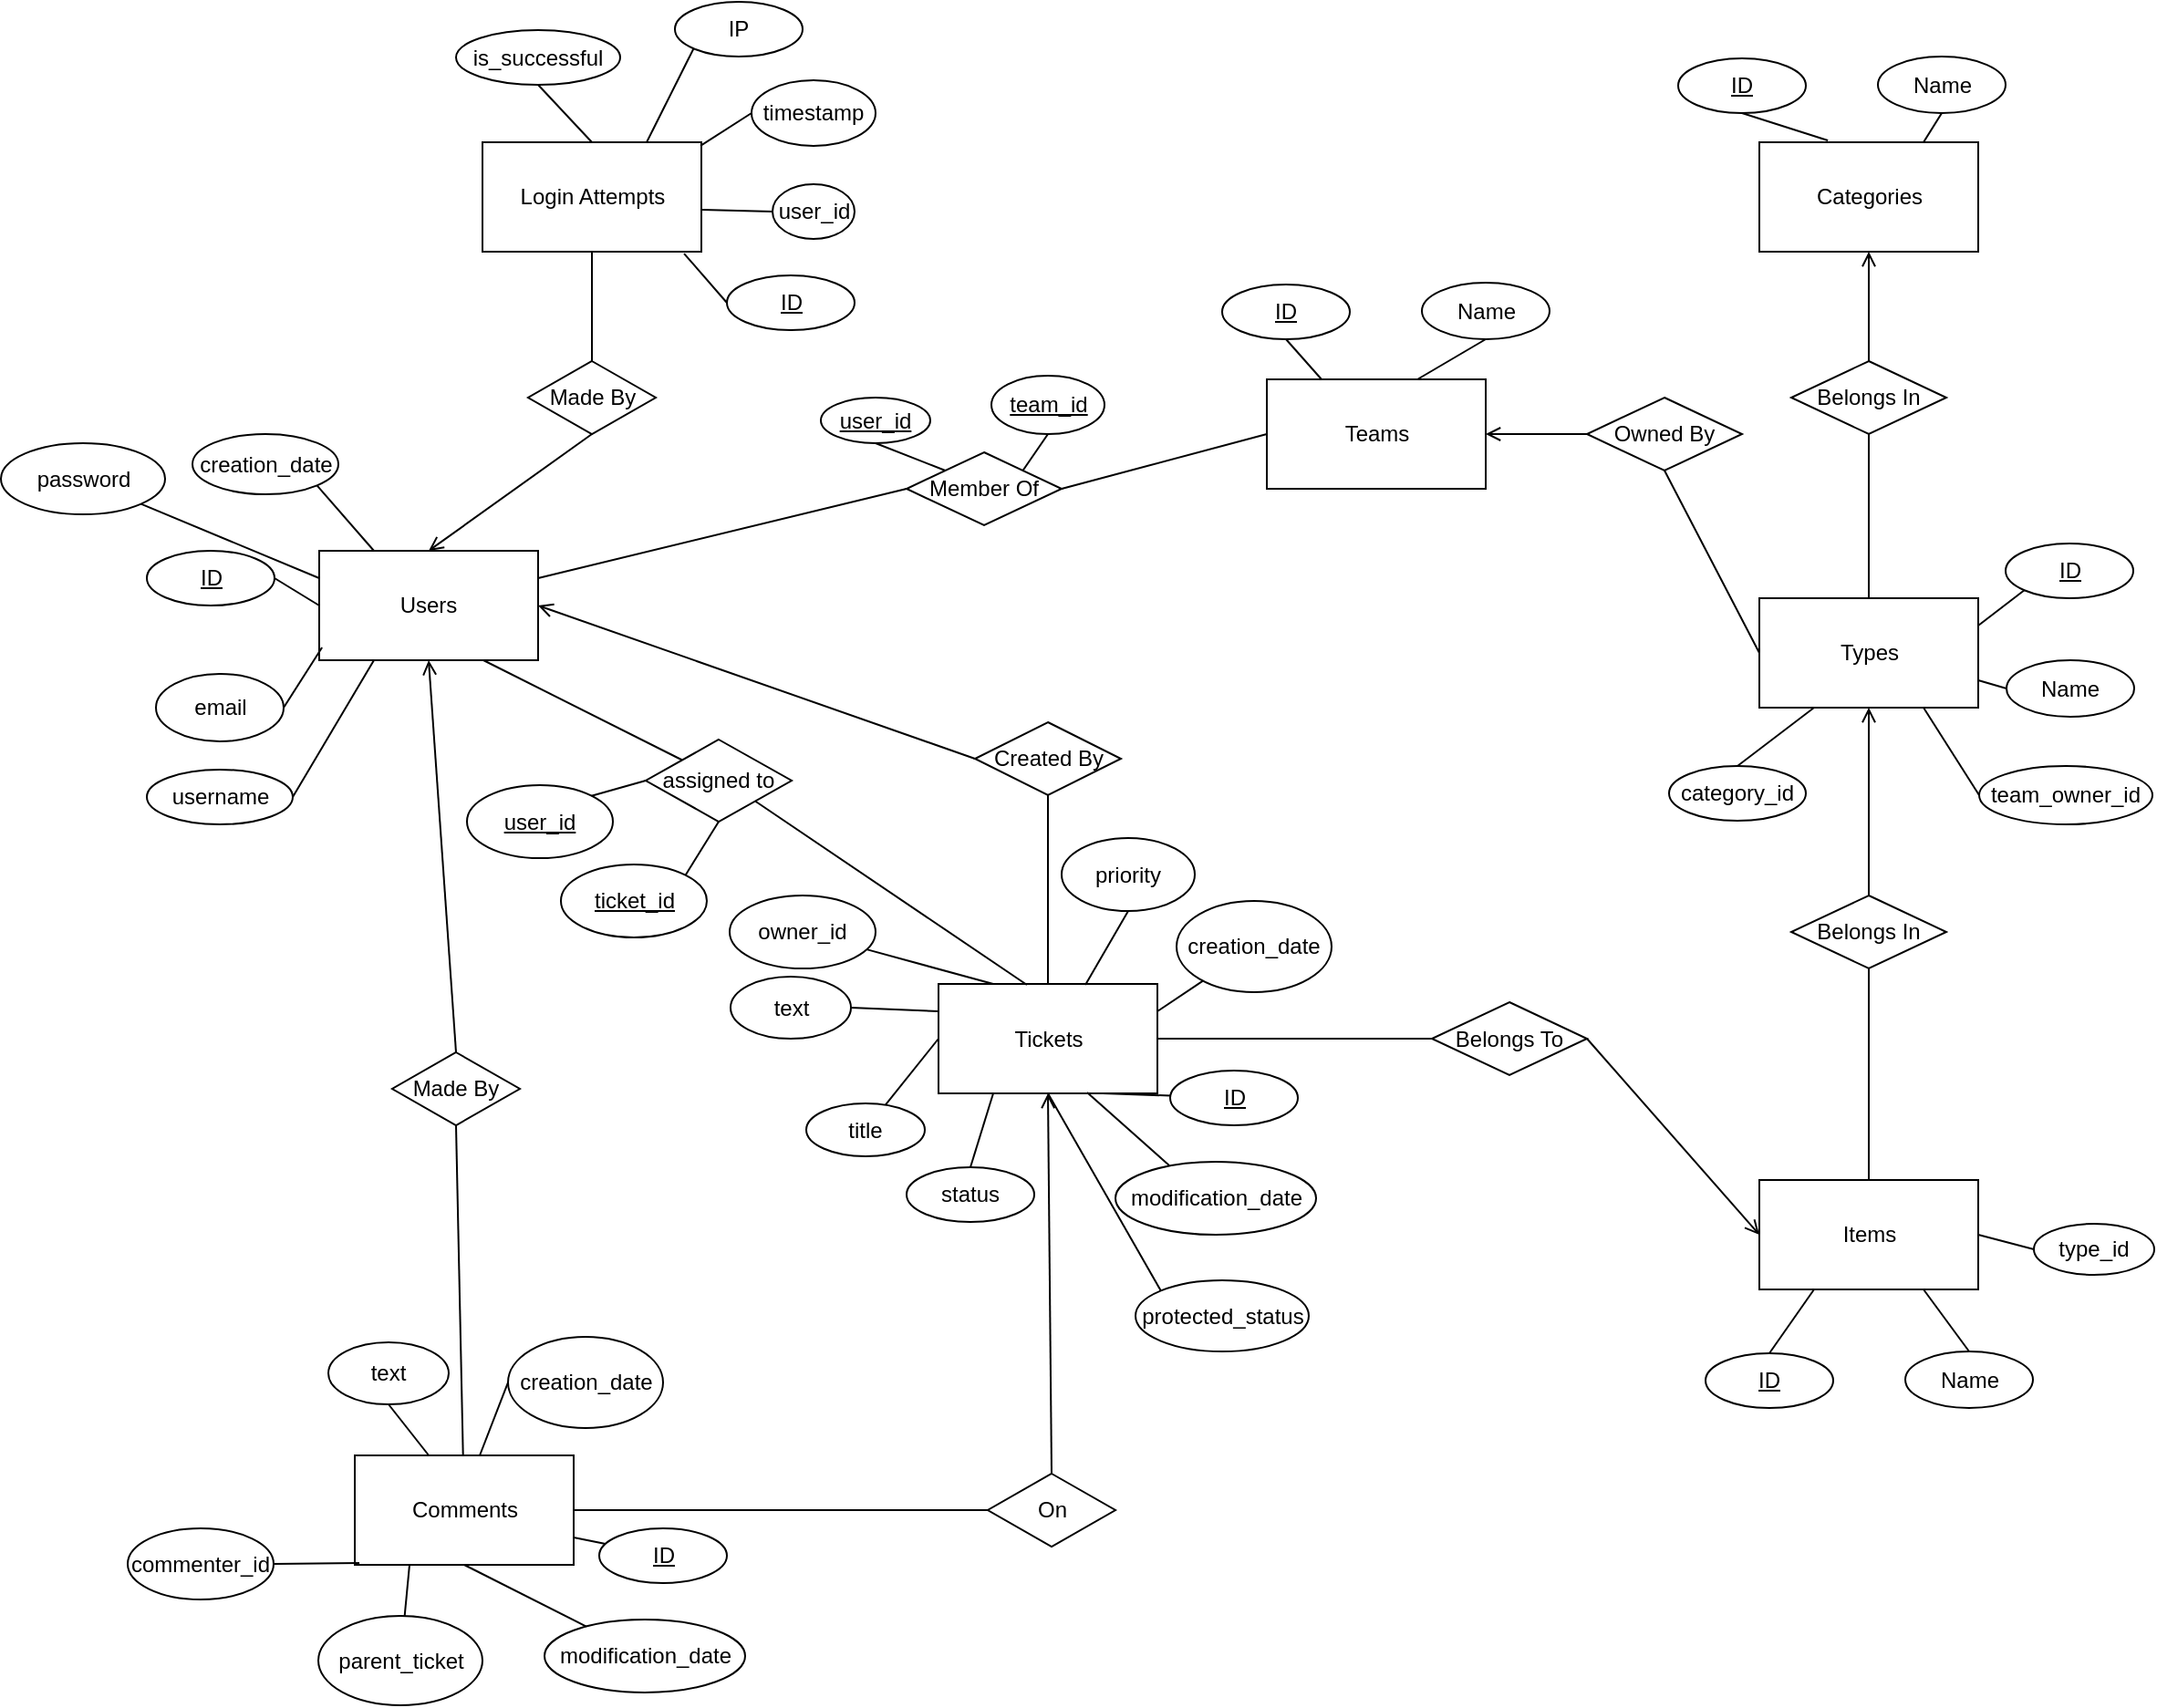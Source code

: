 <mxfile version="12.0.2" type="device" pages="1"><diagram id="tectN9x80hc5ia0FUNLr" name="Page-1"><mxGraphModel dx="2258" dy="699" grid="1" gridSize="10" guides="1" tooltips="1" connect="1" arrows="1" fold="1" page="1" pageScale="1" pageWidth="850" pageHeight="1100" math="0" shadow="0"><root><mxCell id="0"/><mxCell id="1" parent="0"/><mxCell id="ugrWVeRuI8ewHTDC6Z2f-1" value="On" style="rhombus;whiteSpace=wrap;html=1;" parent="1" vertex="1"><mxGeometry x="291.5" y="907" width="70" height="40" as="geometry"/></mxCell><mxCell id="ugrWVeRuI8ewHTDC6Z2f-3" value="Users" style="rounded=0;whiteSpace=wrap;html=1;" parent="1" vertex="1"><mxGeometry x="-75" y="401" width="120" height="60" as="geometry"/></mxCell><mxCell id="ugrWVeRuI8ewHTDC6Z2f-4" value="Teams" style="rounded=0;whiteSpace=wrap;html=1;" parent="1" vertex="1"><mxGeometry x="444.5" y="307" width="120" height="60" as="geometry"/></mxCell><mxCell id="ugrWVeRuI8ewHTDC6Z2f-5" value="Categories" style="rounded=0;whiteSpace=wrap;html=1;" parent="1" vertex="1"><mxGeometry x="714.5" y="177" width="120" height="60" as="geometry"/></mxCell><mxCell id="ugrWVeRuI8ewHTDC6Z2f-6" value="Tickets" style="rounded=0;whiteSpace=wrap;html=1;" parent="1" vertex="1"><mxGeometry x="264.5" y="638.5" width="120" height="60" as="geometry"/></mxCell><mxCell id="ugrWVeRuI8ewHTDC6Z2f-7" value="Types" style="rounded=0;whiteSpace=wrap;html=1;" parent="1" vertex="1"><mxGeometry x="714.5" y="427" width="120" height="60" as="geometry"/></mxCell><mxCell id="ugrWVeRuI8ewHTDC6Z2f-8" value="Items" style="rounded=0;whiteSpace=wrap;html=1;" parent="1" vertex="1"><mxGeometry x="714.5" y="746" width="120" height="60" as="geometry"/></mxCell><mxCell id="ugrWVeRuI8ewHTDC6Z2f-9" value="Comments" style="rounded=0;whiteSpace=wrap;html=1;" parent="1" vertex="1"><mxGeometry x="-55.5" y="897" width="120" height="60" as="geometry"/></mxCell><mxCell id="ugrWVeRuI8ewHTDC6Z2f-12" value="Made By" style="rhombus;whiteSpace=wrap;html=1;" parent="1" vertex="1"><mxGeometry x="-35" y="676" width="70" height="40" as="geometry"/></mxCell><mxCell id="ugrWVeRuI8ewHTDC6Z2f-13" value="Login Attempts" style="rounded=0;whiteSpace=wrap;html=1;" parent="1" vertex="1"><mxGeometry x="14.5" y="177" width="120" height="60" as="geometry"/></mxCell><mxCell id="ugrWVeRuI8ewHTDC6Z2f-14" value="Made By" style="rhombus;whiteSpace=wrap;html=1;" parent="1" vertex="1"><mxGeometry x="39.5" y="297" width="70" height="40" as="geometry"/></mxCell><mxCell id="ugrWVeRuI8ewHTDC6Z2f-26" value="" style="endArrow=open;html=1;entryX=0.5;entryY=1;entryDx=0;entryDy=0;exitX=0.5;exitY=0;exitDx=0;exitDy=0;endFill=0;" parent="1" source="ugrWVeRuI8ewHTDC6Z2f-12" target="ugrWVeRuI8ewHTDC6Z2f-3" edge="1"><mxGeometry width="50" height="50" relative="1" as="geometry"><mxPoint x="-165.5" y="901" as="sourcePoint"/><mxPoint x="-115.5" y="851" as="targetPoint"/></mxGeometry></mxCell><mxCell id="ugrWVeRuI8ewHTDC6Z2f-27" value="" style="endArrow=none;html=1;entryX=0.5;entryY=1;entryDx=0;entryDy=0;" parent="1" source="ugrWVeRuI8ewHTDC6Z2f-9" target="ugrWVeRuI8ewHTDC6Z2f-12" edge="1"><mxGeometry width="50" height="50" relative="1" as="geometry"><mxPoint x="-165.5" y="901" as="sourcePoint"/><mxPoint x="-115.5" y="851" as="targetPoint"/></mxGeometry></mxCell><mxCell id="ugrWVeRuI8ewHTDC6Z2f-28" value="" style="endArrow=none;html=1;entryX=1;entryY=0.5;entryDx=0;entryDy=0;exitX=0;exitY=0.5;exitDx=0;exitDy=0;" parent="1" source="ugrWVeRuI8ewHTDC6Z2f-1" target="ugrWVeRuI8ewHTDC6Z2f-9" edge="1"><mxGeometry width="50" height="50" relative="1" as="geometry"><mxPoint x="-165.5" y="901" as="sourcePoint"/><mxPoint x="-115.5" y="851" as="targetPoint"/></mxGeometry></mxCell><mxCell id="ugrWVeRuI8ewHTDC6Z2f-30" value="Created By" style="rhombus;whiteSpace=wrap;html=1;" parent="1" vertex="1"><mxGeometry x="284.5" y="495" width="80" height="40" as="geometry"/></mxCell><mxCell id="ugrWVeRuI8ewHTDC6Z2f-33" value="" style="endArrow=none;html=1;entryX=0.5;entryY=1;entryDx=0;entryDy=0;exitX=0.5;exitY=0;exitDx=0;exitDy=0;" parent="1" source="ugrWVeRuI8ewHTDC6Z2f-6" target="ugrWVeRuI8ewHTDC6Z2f-30" edge="1"><mxGeometry width="50" height="50" relative="1" as="geometry"><mxPoint x="-165.5" y="901" as="sourcePoint"/><mxPoint x="-115.5" y="851" as="targetPoint"/></mxGeometry></mxCell><mxCell id="ugrWVeRuI8ewHTDC6Z2f-34" value="" style="endArrow=open;html=1;entryX=1;entryY=0.5;entryDx=0;entryDy=0;exitX=0;exitY=0.5;exitDx=0;exitDy=0;endFill=0;" parent="1" source="ugrWVeRuI8ewHTDC6Z2f-30" target="ugrWVeRuI8ewHTDC6Z2f-3" edge="1"><mxGeometry width="50" height="50" relative="1" as="geometry"><mxPoint x="-165.5" y="901" as="sourcePoint"/><mxPoint x="-115.5" y="851" as="targetPoint"/></mxGeometry></mxCell><mxCell id="ugrWVeRuI8ewHTDC6Z2f-35" value="" style="endArrow=none;html=1;entryX=0.5;entryY=1;entryDx=0;entryDy=0;exitX=0.5;exitY=0;exitDx=0;exitDy=0;endFill=0;startArrow=open;startFill=0;" parent="1" source="ugrWVeRuI8ewHTDC6Z2f-3" target="ugrWVeRuI8ewHTDC6Z2f-14" edge="1"><mxGeometry width="50" height="50" relative="1" as="geometry"><mxPoint x="14.5" y="897" as="sourcePoint"/><mxPoint x="64.5" y="847" as="targetPoint"/></mxGeometry></mxCell><mxCell id="ugrWVeRuI8ewHTDC6Z2f-36" value="" style="endArrow=none;html=1;entryX=0.5;entryY=1;entryDx=0;entryDy=0;exitX=0.5;exitY=0;exitDx=0;exitDy=0;" parent="1" source="ugrWVeRuI8ewHTDC6Z2f-14" target="ugrWVeRuI8ewHTDC6Z2f-13" edge="1"><mxGeometry width="50" height="50" relative="1" as="geometry"><mxPoint x="14.5" y="897" as="sourcePoint"/><mxPoint x="64.5" y="847" as="targetPoint"/></mxGeometry></mxCell><mxCell id="ugrWVeRuI8ewHTDC6Z2f-37" value="Member Of" style="rhombus;whiteSpace=wrap;html=1;" parent="1" vertex="1"><mxGeometry x="247" y="347" width="85" height="40" as="geometry"/></mxCell><mxCell id="ugrWVeRuI8ewHTDC6Z2f-38" value="" style="endArrow=none;html=1;exitX=0;exitY=0.5;exitDx=0;exitDy=0;entryX=1;entryY=0.25;entryDx=0;entryDy=0;" parent="1" source="ugrWVeRuI8ewHTDC6Z2f-37" target="ugrWVeRuI8ewHTDC6Z2f-3" edge="1"><mxGeometry width="50" height="50" relative="1" as="geometry"><mxPoint x="14.5" y="897" as="sourcePoint"/><mxPoint x="174.5" y="417" as="targetPoint"/></mxGeometry></mxCell><mxCell id="ugrWVeRuI8ewHTDC6Z2f-39" value="" style="endArrow=none;html=1;entryX=0;entryY=0.5;entryDx=0;entryDy=0;exitX=1;exitY=0.5;exitDx=0;exitDy=0;" parent="1" source="ugrWVeRuI8ewHTDC6Z2f-37" target="ugrWVeRuI8ewHTDC6Z2f-4" edge="1"><mxGeometry width="50" height="50" relative="1" as="geometry"><mxPoint x="14.5" y="897" as="sourcePoint"/><mxPoint x="64.5" y="847" as="targetPoint"/></mxGeometry></mxCell><mxCell id="ugrWVeRuI8ewHTDC6Z2f-40" value="Owned By" style="rhombus;whiteSpace=wrap;html=1;" parent="1" vertex="1"><mxGeometry x="620" y="317" width="85" height="40" as="geometry"/></mxCell><mxCell id="ugrWVeRuI8ewHTDC6Z2f-41" value="" style="endArrow=none;html=1;entryX=0;entryY=0.5;entryDx=0;entryDy=0;exitX=1;exitY=0.5;exitDx=0;exitDy=0;endFill=0;startArrow=open;startFill=0;" parent="1" source="ugrWVeRuI8ewHTDC6Z2f-4" target="ugrWVeRuI8ewHTDC6Z2f-40" edge="1"><mxGeometry width="50" height="50" relative="1" as="geometry"><mxPoint x="14.5" y="897" as="sourcePoint"/><mxPoint x="64.5" y="847" as="targetPoint"/></mxGeometry></mxCell><mxCell id="ugrWVeRuI8ewHTDC6Z2f-42" value="" style="endArrow=none;html=1;entryX=0.5;entryY=1;entryDx=0;entryDy=0;exitX=0;exitY=0.5;exitDx=0;exitDy=0;" parent="1" source="ugrWVeRuI8ewHTDC6Z2f-7" target="ugrWVeRuI8ewHTDC6Z2f-40" edge="1"><mxGeometry width="50" height="50" relative="1" as="geometry"><mxPoint x="14.5" y="897" as="sourcePoint"/><mxPoint x="64.5" y="847" as="targetPoint"/></mxGeometry></mxCell><mxCell id="ugrWVeRuI8ewHTDC6Z2f-43" value="Belongs In" style="rhombus;whiteSpace=wrap;html=1;" parent="1" vertex="1"><mxGeometry x="732" y="297" width="85" height="40" as="geometry"/></mxCell><mxCell id="ugrWVeRuI8ewHTDC6Z2f-44" value="Belongs In" style="rhombus;whiteSpace=wrap;html=1;" parent="1" vertex="1"><mxGeometry x="732" y="590" width="85" height="40" as="geometry"/></mxCell><mxCell id="ugrWVeRuI8ewHTDC6Z2f-45" value="" style="endArrow=open;html=1;entryX=0.5;entryY=1;entryDx=0;entryDy=0;exitX=0.5;exitY=0;exitDx=0;exitDy=0;startArrow=none;startFill=0;endFill=0;" parent="1" source="ugrWVeRuI8ewHTDC6Z2f-44" target="ugrWVeRuI8ewHTDC6Z2f-7" edge="1"><mxGeometry width="50" height="50" relative="1" as="geometry"><mxPoint x="14.5" y="897" as="sourcePoint"/><mxPoint x="64.5" y="847" as="targetPoint"/></mxGeometry></mxCell><mxCell id="ugrWVeRuI8ewHTDC6Z2f-46" value="" style="endArrow=none;html=1;entryX=0.5;entryY=1;entryDx=0;entryDy=0;exitX=0.5;exitY=0;exitDx=0;exitDy=0;" parent="1" source="ugrWVeRuI8ewHTDC6Z2f-8" target="ugrWVeRuI8ewHTDC6Z2f-44" edge="1"><mxGeometry width="50" height="50" relative="1" as="geometry"><mxPoint x="14.5" y="897" as="sourcePoint"/><mxPoint x="64.5" y="847" as="targetPoint"/></mxGeometry></mxCell><mxCell id="ugrWVeRuI8ewHTDC6Z2f-47" value="" style="endArrow=open;html=1;entryX=0.5;entryY=1;entryDx=0;entryDy=0;exitX=0.5;exitY=0;exitDx=0;exitDy=0;startArrow=none;startFill=0;endFill=0;" parent="1" source="ugrWVeRuI8ewHTDC6Z2f-43" target="ugrWVeRuI8ewHTDC6Z2f-5" edge="1"><mxGeometry width="50" height="50" relative="1" as="geometry"><mxPoint x="14.5" y="897" as="sourcePoint"/><mxPoint x="64.5" y="847" as="targetPoint"/></mxGeometry></mxCell><mxCell id="ugrWVeRuI8ewHTDC6Z2f-48" value="" style="endArrow=none;html=1;entryX=0.5;entryY=1;entryDx=0;entryDy=0;exitX=0.5;exitY=0;exitDx=0;exitDy=0;" parent="1" source="ugrWVeRuI8ewHTDC6Z2f-7" target="ugrWVeRuI8ewHTDC6Z2f-43" edge="1"><mxGeometry width="50" height="50" relative="1" as="geometry"><mxPoint x="14.5" y="897" as="sourcePoint"/><mxPoint x="64.5" y="847" as="targetPoint"/></mxGeometry></mxCell><mxCell id="ugrWVeRuI8ewHTDC6Z2f-49" value="" style="endArrow=open;html=1;entryX=0.5;entryY=1;entryDx=0;entryDy=0;exitX=0.5;exitY=0;exitDx=0;exitDy=0;endFill=0;" parent="1" source="ugrWVeRuI8ewHTDC6Z2f-1" target="ugrWVeRuI8ewHTDC6Z2f-6" edge="1"><mxGeometry width="50" height="50" relative="1" as="geometry"><mxPoint x="10" y="900" as="sourcePoint"/><mxPoint x="60" y="850" as="targetPoint"/></mxGeometry></mxCell><mxCell id="ugrWVeRuI8ewHTDC6Z2f-55" value="Belongs To" style="rhombus;whiteSpace=wrap;html=1;" parent="1" vertex="1"><mxGeometry x="535" y="648.5" width="85" height="40" as="geometry"/></mxCell><mxCell id="ugrWVeRuI8ewHTDC6Z2f-56" value="" style="endArrow=none;html=1;entryX=0;entryY=0.5;entryDx=0;entryDy=0;exitX=1;exitY=0.5;exitDx=0;exitDy=0;" parent="1" source="ugrWVeRuI8ewHTDC6Z2f-6" target="ugrWVeRuI8ewHTDC6Z2f-55" edge="1"><mxGeometry width="50" height="50" relative="1" as="geometry"><mxPoint x="10" y="900" as="sourcePoint"/><mxPoint x="60" y="850" as="targetPoint"/></mxGeometry></mxCell><mxCell id="ugrWVeRuI8ewHTDC6Z2f-57" value="" style="endArrow=none;html=1;entryX=1;entryY=0.5;entryDx=0;entryDy=0;exitX=0;exitY=0.5;exitDx=0;exitDy=0;endFill=0;startArrow=open;startFill=0;" parent="1" source="ugrWVeRuI8ewHTDC6Z2f-8" target="ugrWVeRuI8ewHTDC6Z2f-55" edge="1"><mxGeometry width="50" height="50" relative="1" as="geometry"><mxPoint x="10" y="900" as="sourcePoint"/><mxPoint x="60" y="850" as="targetPoint"/></mxGeometry></mxCell><mxCell id="8irhgwvYUMNIZDyQJF5n-1" value="ID" style="ellipse;whiteSpace=wrap;html=1;fontStyle=4" parent="1" vertex="1"><mxGeometry x="420" y="255" width="70" height="30" as="geometry"/></mxCell><mxCell id="8irhgwvYUMNIZDyQJF5n-3" value="Name" style="ellipse;whiteSpace=wrap;html=1;" parent="1" vertex="1"><mxGeometry x="529.5" y="254" width="70" height="31" as="geometry"/></mxCell><mxCell id="8irhgwvYUMNIZDyQJF5n-4" value="ID" style="ellipse;whiteSpace=wrap;html=1;fontStyle=4" parent="1" vertex="1"><mxGeometry x="670" y="131" width="70" height="30" as="geometry"/></mxCell><mxCell id="8irhgwvYUMNIZDyQJF5n-5" value="Name" style="ellipse;whiteSpace=wrap;html=1;" parent="1" vertex="1"><mxGeometry x="779.5" y="130" width="70" height="31" as="geometry"/></mxCell><mxCell id="8irhgwvYUMNIZDyQJF5n-6" value="ID" style="ellipse;whiteSpace=wrap;html=1;fontStyle=4" parent="1" vertex="1"><mxGeometry x="849.5" y="397" width="70" height="30" as="geometry"/></mxCell><mxCell id="8irhgwvYUMNIZDyQJF5n-7" value="Name" style="ellipse;whiteSpace=wrap;html=1;" parent="1" vertex="1"><mxGeometry x="850" y="461" width="70" height="31" as="geometry"/></mxCell><mxCell id="8irhgwvYUMNIZDyQJF5n-8" value="ID" style="ellipse;whiteSpace=wrap;html=1;fontStyle=4" parent="1" vertex="1"><mxGeometry x="685" y="841" width="70" height="30" as="geometry"/></mxCell><mxCell id="8irhgwvYUMNIZDyQJF5n-9" value="Name" style="ellipse;whiteSpace=wrap;html=1;" parent="1" vertex="1"><mxGeometry x="794.5" y="840" width="70" height="31" as="geometry"/></mxCell><mxCell id="8irhgwvYUMNIZDyQJF5n-11" value="" style="endArrow=none;html=1;entryX=0.5;entryY=1;entryDx=0;entryDy=0;exitX=0.25;exitY=0;exitDx=0;exitDy=0;" parent="1" source="ugrWVeRuI8ewHTDC6Z2f-4" target="8irhgwvYUMNIZDyQJF5n-1" edge="1"><mxGeometry width="50" height="50" relative="1" as="geometry"><mxPoint x="10" y="940" as="sourcePoint"/><mxPoint x="60" y="890" as="targetPoint"/></mxGeometry></mxCell><mxCell id="8irhgwvYUMNIZDyQJF5n-12" value="" style="endArrow=none;html=1;entryX=0.5;entryY=1;entryDx=0;entryDy=0;exitX=0.688;exitY=0;exitDx=0;exitDy=0;exitPerimeter=0;" parent="1" source="ugrWVeRuI8ewHTDC6Z2f-4" target="8irhgwvYUMNIZDyQJF5n-3" edge="1"><mxGeometry width="50" height="50" relative="1" as="geometry"><mxPoint x="10" y="940" as="sourcePoint"/><mxPoint x="60" y="890" as="targetPoint"/></mxGeometry></mxCell><mxCell id="8irhgwvYUMNIZDyQJF5n-14" value="" style="endArrow=none;html=1;exitX=0.75;exitY=0;exitDx=0;exitDy=0;entryX=0.5;entryY=1;entryDx=0;entryDy=0;" parent="1" source="ugrWVeRuI8ewHTDC6Z2f-5" target="8irhgwvYUMNIZDyQJF5n-5" edge="1"><mxGeometry width="50" height="50" relative="1" as="geometry"><mxPoint x="880" y="210" as="sourcePoint"/><mxPoint x="930" y="160" as="targetPoint"/></mxGeometry></mxCell><mxCell id="8irhgwvYUMNIZDyQJF5n-15" value="" style="endArrow=none;html=1;entryX=0.5;entryY=1;entryDx=0;entryDy=0;exitX=0.313;exitY=-0.017;exitDx=0;exitDy=0;exitPerimeter=0;" parent="1" source="ugrWVeRuI8ewHTDC6Z2f-5" target="8irhgwvYUMNIZDyQJF5n-4" edge="1"><mxGeometry width="50" height="50" relative="1" as="geometry"><mxPoint x="650" y="220" as="sourcePoint"/><mxPoint x="700" y="170" as="targetPoint"/></mxGeometry></mxCell><mxCell id="8irhgwvYUMNIZDyQJF5n-16" value="" style="endArrow=none;html=1;entryX=0;entryY=1;entryDx=0;entryDy=0;exitX=1;exitY=0.25;exitDx=0;exitDy=0;" parent="1" source="ugrWVeRuI8ewHTDC6Z2f-7" target="8irhgwvYUMNIZDyQJF5n-6" edge="1"><mxGeometry width="50" height="50" relative="1" as="geometry"><mxPoint x="940" y="470" as="sourcePoint"/><mxPoint x="990" y="420" as="targetPoint"/></mxGeometry></mxCell><mxCell id="8irhgwvYUMNIZDyQJF5n-17" value="" style="endArrow=none;html=1;entryX=0;entryY=0.5;entryDx=0;entryDy=0;exitX=1;exitY=0.75;exitDx=0;exitDy=0;" parent="1" source="ugrWVeRuI8ewHTDC6Z2f-7" target="8irhgwvYUMNIZDyQJF5n-7" edge="1"><mxGeometry width="50" height="50" relative="1" as="geometry"><mxPoint x="960" y="580" as="sourcePoint"/><mxPoint x="1010" y="530" as="targetPoint"/></mxGeometry></mxCell><mxCell id="8irhgwvYUMNIZDyQJF5n-18" value="" style="endArrow=none;html=1;entryX=0.25;entryY=1;entryDx=0;entryDy=0;exitX=0.5;exitY=0;exitDx=0;exitDy=0;" parent="1" source="8irhgwvYUMNIZDyQJF5n-8" target="ugrWVeRuI8ewHTDC6Z2f-8" edge="1"><mxGeometry width="50" height="50" relative="1" as="geometry"><mxPoint x="700" y="850" as="sourcePoint"/><mxPoint x="640" y="800" as="targetPoint"/></mxGeometry></mxCell><mxCell id="8irhgwvYUMNIZDyQJF5n-19" value="" style="endArrow=none;html=1;exitX=0.75;exitY=1;exitDx=0;exitDy=0;entryX=0.5;entryY=0;entryDx=0;entryDy=0;" parent="1" source="ugrWVeRuI8ewHTDC6Z2f-8" target="8irhgwvYUMNIZDyQJF5n-9" edge="1"><mxGeometry width="50" height="50" relative="1" as="geometry"><mxPoint x="723.789" y="905.5" as="sourcePoint"/><mxPoint x="723.789" y="855.5" as="targetPoint"/></mxGeometry></mxCell><mxCell id="8irhgwvYUMNIZDyQJF5n-20" value="user_id" style="ellipse;whiteSpace=wrap;html=1;fontStyle=4" parent="1" vertex="1"><mxGeometry x="200" y="317" width="60" height="25" as="geometry"/></mxCell><mxCell id="8irhgwvYUMNIZDyQJF5n-22" value="team_id" style="ellipse;whiteSpace=wrap;html=1;fontStyle=4" parent="1" vertex="1"><mxGeometry x="293.5" y="305" width="62" height="32" as="geometry"/></mxCell><mxCell id="8irhgwvYUMNIZDyQJF5n-23" value="" style="endArrow=none;html=1;entryX=0.5;entryY=1;entryDx=0;entryDy=0;exitX=1;exitY=0;exitDx=0;exitDy=0;" parent="1" source="ugrWVeRuI8ewHTDC6Z2f-37" target="8irhgwvYUMNIZDyQJF5n-22" edge="1"><mxGeometry width="50" height="50" relative="1" as="geometry"><mxPoint x="360" y="450" as="sourcePoint"/><mxPoint x="410" y="400" as="targetPoint"/></mxGeometry></mxCell><mxCell id="8irhgwvYUMNIZDyQJF5n-24" value="" style="endArrow=none;html=1;entryX=0.5;entryY=1;entryDx=0;entryDy=0;exitX=0;exitY=0;exitDx=0;exitDy=0;" parent="1" source="ugrWVeRuI8ewHTDC6Z2f-37" target="8irhgwvYUMNIZDyQJF5n-20" edge="1"><mxGeometry width="50" height="50" relative="1" as="geometry"><mxPoint x="150" y="590" as="sourcePoint"/><mxPoint x="200" y="540" as="targetPoint"/></mxGeometry></mxCell><mxCell id="8irhgwvYUMNIZDyQJF5n-25" value="IP" style="ellipse;whiteSpace=wrap;html=1;" parent="1" vertex="1"><mxGeometry x="120" y="100" width="70" height="30" as="geometry"/></mxCell><mxCell id="8irhgwvYUMNIZDyQJF5n-26" value="timestamp" style="ellipse;whiteSpace=wrap;html=1;" parent="1" vertex="1"><mxGeometry x="162" y="143" width="68" height="36" as="geometry"/></mxCell><mxCell id="8irhgwvYUMNIZDyQJF5n-27" value="user_id" style="ellipse;whiteSpace=wrap;html=1;" parent="1" vertex="1"><mxGeometry x="173.5" y="200" width="45" height="30" as="geometry"/></mxCell><mxCell id="8irhgwvYUMNIZDyQJF5n-28" value="is_successful" style="ellipse;whiteSpace=wrap;html=1;" parent="1" vertex="1"><mxGeometry y="115.5" width="90" height="30" as="geometry"/></mxCell><mxCell id="8irhgwvYUMNIZDyQJF5n-31" value="ID" style="ellipse;whiteSpace=wrap;html=1;fontStyle=4" parent="1" vertex="1"><mxGeometry x="148.5" y="250" width="70" height="30" as="geometry"/></mxCell><mxCell id="8irhgwvYUMNIZDyQJF5n-32" value="" style="endArrow=none;html=1;entryX=0.921;entryY=1.017;entryDx=0;entryDy=0;entryPerimeter=0;exitX=0;exitY=0.5;exitDx=0;exitDy=0;" parent="1" source="8irhgwvYUMNIZDyQJF5n-31" target="ugrWVeRuI8ewHTDC6Z2f-13" edge="1"><mxGeometry width="50" height="50" relative="1" as="geometry"><mxPoint x="100" y="300" as="sourcePoint"/><mxPoint x="150" y="250" as="targetPoint"/></mxGeometry></mxCell><mxCell id="8irhgwvYUMNIZDyQJF5n-33" value="" style="endArrow=none;html=1;entryX=1.004;entryY=0.617;entryDx=0;entryDy=0;entryPerimeter=0;exitX=0;exitY=0.5;exitDx=0;exitDy=0;" parent="1" source="8irhgwvYUMNIZDyQJF5n-27" target="ugrWVeRuI8ewHTDC6Z2f-13" edge="1"><mxGeometry width="50" height="50" relative="1" as="geometry"><mxPoint x="10" y="940" as="sourcePoint"/><mxPoint x="60" y="890" as="targetPoint"/></mxGeometry></mxCell><mxCell id="8irhgwvYUMNIZDyQJF5n-34" value="" style="endArrow=none;html=1;entryX=0.996;entryY=0.033;entryDx=0;entryDy=0;entryPerimeter=0;exitX=0;exitY=0.5;exitDx=0;exitDy=0;" parent="1" source="8irhgwvYUMNIZDyQJF5n-26" target="ugrWVeRuI8ewHTDC6Z2f-13" edge="1"><mxGeometry width="50" height="50" relative="1" as="geometry"><mxPoint x="180" y="970" as="sourcePoint"/><mxPoint x="230" y="920" as="targetPoint"/></mxGeometry></mxCell><mxCell id="8irhgwvYUMNIZDyQJF5n-35" value="" style="endArrow=none;html=1;entryX=0.75;entryY=0;entryDx=0;entryDy=0;exitX=0;exitY=1;exitDx=0;exitDy=0;" parent="1" source="8irhgwvYUMNIZDyQJF5n-25" target="ugrWVeRuI8ewHTDC6Z2f-13" edge="1"><mxGeometry width="50" height="50" relative="1" as="geometry"><mxPoint x="220" y="980" as="sourcePoint"/><mxPoint x="270" y="930" as="targetPoint"/></mxGeometry></mxCell><mxCell id="8irhgwvYUMNIZDyQJF5n-36" value="" style="endArrow=none;html=1;entryX=0.5;entryY=1;entryDx=0;entryDy=0;exitX=0.5;exitY=0;exitDx=0;exitDy=0;" parent="1" source="ugrWVeRuI8ewHTDC6Z2f-13" target="8irhgwvYUMNIZDyQJF5n-28" edge="1"><mxGeometry width="50" height="50" relative="1" as="geometry"><mxPoint x="160" y="950" as="sourcePoint"/><mxPoint x="210" y="900" as="targetPoint"/></mxGeometry></mxCell><mxCell id="8irhgwvYUMNIZDyQJF5n-37" value="team_owner_id" style="ellipse;whiteSpace=wrap;html=1;" parent="1" vertex="1"><mxGeometry x="835" y="519" width="95" height="32" as="geometry"/></mxCell><mxCell id="8irhgwvYUMNIZDyQJF5n-38" value="" style="endArrow=none;html=1;entryX=0.75;entryY=1;entryDx=0;entryDy=0;exitX=0;exitY=0.5;exitDx=0;exitDy=0;" parent="1" source="8irhgwvYUMNIZDyQJF5n-37" target="ugrWVeRuI8ewHTDC6Z2f-7" edge="1"><mxGeometry width="50" height="50" relative="1" as="geometry"><mxPoint x="690" y="560" as="sourcePoint"/><mxPoint x="740" y="510" as="targetPoint"/></mxGeometry></mxCell><mxCell id="8irhgwvYUMNIZDyQJF5n-39" value="category_id" style="ellipse;whiteSpace=wrap;html=1;" parent="1" vertex="1"><mxGeometry x="665" y="519" width="75" height="30" as="geometry"/></mxCell><mxCell id="8irhgwvYUMNIZDyQJF5n-40" value="" style="endArrow=none;html=1;entryX=0.25;entryY=1;entryDx=0;entryDy=0;exitX=0.5;exitY=0;exitDx=0;exitDy=0;" parent="1" source="8irhgwvYUMNIZDyQJF5n-39" target="ugrWVeRuI8ewHTDC6Z2f-7" edge="1"><mxGeometry width="50" height="50" relative="1" as="geometry"><mxPoint x="450" y="950" as="sourcePoint"/><mxPoint x="500" y="900" as="targetPoint"/></mxGeometry></mxCell><mxCell id="8irhgwvYUMNIZDyQJF5n-41" value="type_id" style="ellipse;whiteSpace=wrap;html=1;" parent="1" vertex="1"><mxGeometry x="865" y="770" width="66" height="28" as="geometry"/></mxCell><mxCell id="8irhgwvYUMNIZDyQJF5n-42" value="" style="endArrow=none;html=1;entryX=1;entryY=0.5;entryDx=0;entryDy=0;exitX=0;exitY=0.5;exitDx=0;exitDy=0;" parent="1" source="8irhgwvYUMNIZDyQJF5n-41" target="ugrWVeRuI8ewHTDC6Z2f-8" edge="1"><mxGeometry width="50" height="50" relative="1" as="geometry"><mxPoint x="10" y="940" as="sourcePoint"/><mxPoint x="60" y="890" as="targetPoint"/></mxGeometry></mxCell><mxCell id="8irhgwvYUMNIZDyQJF5n-43" value="parent_ticket" style="ellipse;whiteSpace=wrap;html=1;" parent="1" vertex="1"><mxGeometry x="-75.5" y="985" width="90" height="49" as="geometry"/></mxCell><mxCell id="8irhgwvYUMNIZDyQJF5n-44" value="text" style="ellipse;whiteSpace=wrap;html=1;" parent="1" vertex="1"><mxGeometry x="-70" y="835" width="66" height="34" as="geometry"/></mxCell><mxCell id="8irhgwvYUMNIZDyQJF5n-45" value="creation_date" style="ellipse;whiteSpace=wrap;html=1;" parent="1" vertex="1"><mxGeometry x="28.5" y="832" width="85" height="50" as="geometry"/></mxCell><mxCell id="8irhgwvYUMNIZDyQJF5n-49" value="modification_date" style="ellipse;whiteSpace=wrap;html=1;" parent="1" vertex="1"><mxGeometry x="48.5" y="987" width="110" height="40" as="geometry"/></mxCell><mxCell id="8irhgwvYUMNIZDyQJF5n-50" value="ID" style="ellipse;whiteSpace=wrap;html=1;fontStyle=4" parent="1" vertex="1"><mxGeometry x="78.5" y="937" width="70" height="30" as="geometry"/></mxCell><mxCell id="8irhgwvYUMNIZDyQJF5n-51" value="" style="endArrow=none;html=1;entryX=0;entryY=0.5;entryDx=0;entryDy=0;exitX=0.571;exitY=0;exitDx=0;exitDy=0;exitPerimeter=0;" parent="1" source="ugrWVeRuI8ewHTDC6Z2f-9" target="8irhgwvYUMNIZDyQJF5n-45" edge="1"><mxGeometry width="50" height="50" relative="1" as="geometry"><mxPoint x="90" y="760" as="sourcePoint"/><mxPoint x="140" y="710" as="targetPoint"/></mxGeometry></mxCell><mxCell id="8irhgwvYUMNIZDyQJF5n-52" value="" style="endArrow=none;html=1;entryX=0.5;entryY=1;entryDx=0;entryDy=0;exitX=0.338;exitY=0;exitDx=0;exitDy=0;exitPerimeter=0;" parent="1" source="ugrWVeRuI8ewHTDC6Z2f-9" target="8irhgwvYUMNIZDyQJF5n-44" edge="1"><mxGeometry width="50" height="50" relative="1" as="geometry"><mxPoint x="110" y="730" as="sourcePoint"/><mxPoint x="160" y="680" as="targetPoint"/></mxGeometry></mxCell><mxCell id="8irhgwvYUMNIZDyQJF5n-53" value="" style="endArrow=none;html=1;entryX=0.25;entryY=1;entryDx=0;entryDy=0;" parent="1" source="8irhgwvYUMNIZDyQJF5n-43" target="ugrWVeRuI8ewHTDC6Z2f-9" edge="1"><mxGeometry width="50" height="50" relative="1" as="geometry"><mxPoint x="59.5" y="833.289" as="sourcePoint"/><mxPoint x="59.5" y="783.289" as="targetPoint"/></mxGeometry></mxCell><mxCell id="8irhgwvYUMNIZDyQJF5n-54" value="" style="endArrow=none;html=1;entryX=0.5;entryY=1;entryDx=0;entryDy=0;" parent="1" source="8irhgwvYUMNIZDyQJF5n-49" target="ugrWVeRuI8ewHTDC6Z2f-9" edge="1"><mxGeometry width="50" height="50" relative="1" as="geometry"><mxPoint x="173.5" y="946" as="sourcePoint"/><mxPoint x="173.5" y="966.711" as="targetPoint"/></mxGeometry></mxCell><mxCell id="8irhgwvYUMNIZDyQJF5n-55" value="" style="endArrow=none;html=1;entryX=1;entryY=0.75;entryDx=0;entryDy=0;" parent="1" source="8irhgwvYUMNIZDyQJF5n-50" target="ugrWVeRuI8ewHTDC6Z2f-9" edge="1"><mxGeometry width="50" height="50" relative="1" as="geometry"><mxPoint x="218.5" y="871" as="sourcePoint"/><mxPoint x="289.211" y="821" as="targetPoint"/></mxGeometry></mxCell><mxCell id="Gc8oMj5PEuQoJOKtvPR4-5" style="edgeStyle=none;rounded=0;orthogonalLoop=1;jettySize=auto;html=1;exitX=1;exitY=0.5;exitDx=0;exitDy=0;entryX=0;entryY=0.25;entryDx=0;entryDy=0;endArrow=none;endFill=0;" edge="1" parent="1" source="8irhgwvYUMNIZDyQJF5n-56" target="ugrWVeRuI8ewHTDC6Z2f-6"><mxGeometry relative="1" as="geometry"/></mxCell><mxCell id="8irhgwvYUMNIZDyQJF5n-56" value="text" style="ellipse;whiteSpace=wrap;html=1;" parent="1" vertex="1"><mxGeometry x="150.5" y="634.5" width="66" height="34" as="geometry"/></mxCell><mxCell id="8irhgwvYUMNIZDyQJF5n-57" value="creation_date" style="ellipse;whiteSpace=wrap;html=1;" parent="1" vertex="1"><mxGeometry x="395" y="593" width="85" height="50" as="geometry"/></mxCell><mxCell id="8irhgwvYUMNIZDyQJF5n-58" value="modification_date" style="ellipse;whiteSpace=wrap;html=1;" parent="1" vertex="1"><mxGeometry x="361.5" y="736" width="110" height="40" as="geometry"/></mxCell><mxCell id="8irhgwvYUMNIZDyQJF5n-59" value="ID" style="ellipse;whiteSpace=wrap;html=1;fontStyle=4" parent="1" vertex="1"><mxGeometry x="391.5" y="686" width="70" height="30" as="geometry"/></mxCell><mxCell id="8irhgwvYUMNIZDyQJF5n-61" value="title" style="ellipse;whiteSpace=wrap;html=1;" parent="1" vertex="1"><mxGeometry x="192" y="704" width="65" height="29" as="geometry"/></mxCell><mxCell id="8irhgwvYUMNIZDyQJF5n-62" value="priority" style="ellipse;whiteSpace=wrap;html=1;" parent="1" vertex="1"><mxGeometry x="332" y="558.5" width="73" height="40" as="geometry"/></mxCell><mxCell id="8irhgwvYUMNIZDyQJF5n-63" value="" style="endArrow=none;html=1;entryX=0;entryY=0.5;entryDx=0;entryDy=0;" parent="1" source="8irhgwvYUMNIZDyQJF5n-61" target="ugrWVeRuI8ewHTDC6Z2f-6" edge="1"><mxGeometry width="50" height="50" relative="1" as="geometry"><mxPoint x="218.5" y="713" as="sourcePoint"/><mxPoint x="218.5" y="733.711" as="targetPoint"/></mxGeometry></mxCell><mxCell id="8irhgwvYUMNIZDyQJF5n-65" value="" style="endArrow=none;html=1;exitX=0.671;exitY=0.008;exitDx=0;exitDy=0;exitPerimeter=0;entryX=0.5;entryY=1;entryDx=0;entryDy=0;" parent="1" source="ugrWVeRuI8ewHTDC6Z2f-6" target="8irhgwvYUMNIZDyQJF5n-62" edge="1"><mxGeometry width="50" height="50" relative="1" as="geometry"><mxPoint x="350" y="620" as="sourcePoint"/><mxPoint x="400" y="570" as="targetPoint"/></mxGeometry></mxCell><mxCell id="8irhgwvYUMNIZDyQJF5n-66" value="" style="endArrow=none;html=1;entryX=1;entryY=0.25;entryDx=0;entryDy=0;" parent="1" source="8irhgwvYUMNIZDyQJF5n-57" target="ugrWVeRuI8ewHTDC6Z2f-6" edge="1"><mxGeometry width="50" height="50" relative="1" as="geometry"><mxPoint x="437.5" y="693" as="sourcePoint"/><mxPoint x="437.5" y="713.711" as="targetPoint"/></mxGeometry></mxCell><mxCell id="8irhgwvYUMNIZDyQJF5n-67" value="" style="endArrow=none;html=1;entryX=0.75;entryY=1;entryDx=0;entryDy=0;" parent="1" source="8irhgwvYUMNIZDyQJF5n-59" target="ugrWVeRuI8ewHTDC6Z2f-6" edge="1"><mxGeometry width="50" height="50" relative="1" as="geometry"><mxPoint x="426.5" y="766" as="sourcePoint"/><mxPoint x="426.5" y="786.711" as="targetPoint"/></mxGeometry></mxCell><mxCell id="8irhgwvYUMNIZDyQJF5n-68" value="" style="endArrow=none;html=1;exitX=0.679;exitY=0.992;exitDx=0;exitDy=0;exitPerimeter=0;entryX=0.268;entryY=0.05;entryDx=0;entryDy=0;entryPerimeter=0;" parent="1" source="ugrWVeRuI8ewHTDC6Z2f-6" target="8irhgwvYUMNIZDyQJF5n-58" edge="1"><mxGeometry width="50" height="50" relative="1" as="geometry"><mxPoint x="390" y="800" as="sourcePoint"/><mxPoint x="440" y="750" as="targetPoint"/></mxGeometry></mxCell><mxCell id="8irhgwvYUMNIZDyQJF5n-69" value="status" style="ellipse;whiteSpace=wrap;html=1;" parent="1" vertex="1"><mxGeometry x="247" y="739" width="70" height="30" as="geometry"/></mxCell><mxCell id="8irhgwvYUMNIZDyQJF5n-70" value="" style="endArrow=none;html=1;entryX=0.5;entryY=0;entryDx=0;entryDy=0;exitX=0.25;exitY=1;exitDx=0;exitDy=0;" parent="1" source="ugrWVeRuI8ewHTDC6Z2f-6" target="8irhgwvYUMNIZDyQJF5n-69" edge="1"><mxGeometry width="50" height="50" relative="1" as="geometry"><mxPoint x="10" y="970" as="sourcePoint"/><mxPoint x="60" y="920" as="targetPoint"/></mxGeometry></mxCell><mxCell id="8irhgwvYUMNIZDyQJF5n-71" value="" style="endArrow=none;html=1;entryX=0.021;entryY=0.983;entryDx=0;entryDy=0;entryPerimeter=0;exitX=1;exitY=0.5;exitDx=0;exitDy=0;" parent="1" source="8irhgwvYUMNIZDyQJF5n-72" target="ugrWVeRuI8ewHTDC6Z2f-9" edge="1"><mxGeometry width="50" height="50" relative="1" as="geometry"><mxPoint x="-20" y="825" as="sourcePoint"/><mxPoint x="170" y="980" as="targetPoint"/></mxGeometry></mxCell><mxCell id="8irhgwvYUMNIZDyQJF5n-72" value="commenter_id" style="ellipse;whiteSpace=wrap;html=1;" parent="1" vertex="1"><mxGeometry x="-180" y="937" width="80" height="39" as="geometry"/></mxCell><mxCell id="8irhgwvYUMNIZDyQJF5n-74" value="owner_id" style="ellipse;whiteSpace=wrap;html=1;" parent="1" vertex="1"><mxGeometry x="150" y="590" width="80" height="40" as="geometry"/></mxCell><mxCell id="8irhgwvYUMNIZDyQJF5n-75" value="&lt;u&gt;user_id&lt;/u&gt;" style="ellipse;whiteSpace=wrap;html=1;" parent="1" vertex="1"><mxGeometry x="6" y="529.5" width="80" height="40" as="geometry"/></mxCell><mxCell id="8irhgwvYUMNIZDyQJF5n-78" value="" style="endArrow=none;html=1;entryX=0.25;entryY=0;entryDx=0;entryDy=0;" parent="1" source="8irhgwvYUMNIZDyQJF5n-74" target="ugrWVeRuI8ewHTDC6Z2f-6" edge="1"><mxGeometry width="50" height="50" relative="1" as="geometry"><mxPoint x="271" y="584" as="sourcePoint"/><mxPoint x="341.711" y="534" as="targetPoint"/></mxGeometry></mxCell><mxCell id="8irhgwvYUMNIZDyQJF5n-79" value="assigned to" style="rhombus;whiteSpace=wrap;html=1;" parent="1" vertex="1"><mxGeometry x="104" y="504.5" width="80" height="45" as="geometry"/></mxCell><mxCell id="8irhgwvYUMNIZDyQJF5n-80" value="" style="endArrow=none;html=1;entryX=0.404;entryY=0.008;entryDx=0;entryDy=0;entryPerimeter=0;exitX=1;exitY=1;exitDx=0;exitDy=0;" parent="1" source="8irhgwvYUMNIZDyQJF5n-79" target="ugrWVeRuI8ewHTDC6Z2f-6" edge="1"><mxGeometry width="50" height="50" relative="1" as="geometry"><mxPoint x="-110" y="970" as="sourcePoint"/><mxPoint x="-60" y="920" as="targetPoint"/></mxGeometry></mxCell><mxCell id="8irhgwvYUMNIZDyQJF5n-81" value="" style="endArrow=none;endFill=0;endSize=12;html=1;exitX=0;exitY=0;exitDx=0;exitDy=0;entryX=0.75;entryY=1;entryDx=0;entryDy=0;" parent="1" source="8irhgwvYUMNIZDyQJF5n-79" target="ugrWVeRuI8ewHTDC6Z2f-3" edge="1"><mxGeometry width="160" relative="1" as="geometry"><mxPoint x="-110" y="920" as="sourcePoint"/><mxPoint x="50" y="920" as="targetPoint"/></mxGeometry></mxCell><mxCell id="8irhgwvYUMNIZDyQJF5n-82" value="password" style="ellipse;whiteSpace=wrap;html=1;" parent="1" vertex="1"><mxGeometry x="-249.5" y="342" width="90" height="39" as="geometry"/></mxCell><mxCell id="8irhgwvYUMNIZDyQJF5n-83" value="username" style="ellipse;whiteSpace=wrap;html=1;" parent="1" vertex="1"><mxGeometry x="-169.5" y="521" width="80" height="30" as="geometry"/></mxCell><mxCell id="8irhgwvYUMNIZDyQJF5n-84" value="email" style="ellipse;whiteSpace=wrap;html=1;" parent="1" vertex="1"><mxGeometry x="-164.5" y="468.5" width="70" height="37" as="geometry"/></mxCell><mxCell id="8irhgwvYUMNIZDyQJF5n-85" value="creation_date" style="ellipse;whiteSpace=wrap;html=1;" parent="1" vertex="1"><mxGeometry x="-144.5" y="337" width="80" height="33" as="geometry"/></mxCell><mxCell id="8irhgwvYUMNIZDyQJF5n-86" value="ID" style="ellipse;whiteSpace=wrap;html=1;fontStyle=4" parent="1" vertex="1"><mxGeometry x="-169.5" y="401" width="70" height="30" as="geometry"/></mxCell><mxCell id="8irhgwvYUMNIZDyQJF5n-87" value="" style="endArrow=none;html=1;entryX=1;entryY=1;entryDx=0;entryDy=0;exitX=0.25;exitY=0;exitDx=0;exitDy=0;" parent="1" source="ugrWVeRuI8ewHTDC6Z2f-3" target="8irhgwvYUMNIZDyQJF5n-85" edge="1"><mxGeometry width="50" height="50" relative="1" as="geometry"><mxPoint x="-250" y="470" as="sourcePoint"/><mxPoint x="-200" y="420" as="targetPoint"/></mxGeometry></mxCell><mxCell id="8irhgwvYUMNIZDyQJF5n-88" value="" style="endArrow=none;html=1;entryX=1;entryY=1;entryDx=0;entryDy=0;exitX=0;exitY=0.25;exitDx=0;exitDy=0;" parent="1" source="ugrWVeRuI8ewHTDC6Z2f-3" target="8irhgwvYUMNIZDyQJF5n-82" edge="1"><mxGeometry width="50" height="50" relative="1" as="geometry"><mxPoint x="-230" y="500" as="sourcePoint"/><mxPoint x="-180" y="450" as="targetPoint"/></mxGeometry></mxCell><mxCell id="8irhgwvYUMNIZDyQJF5n-89" value="" style="endArrow=none;html=1;entryX=1;entryY=0.5;entryDx=0;entryDy=0;exitX=0;exitY=0.5;exitDx=0;exitDy=0;" parent="1" source="ugrWVeRuI8ewHTDC6Z2f-3" target="8irhgwvYUMNIZDyQJF5n-86" edge="1"><mxGeometry width="50" height="50" relative="1" as="geometry"><mxPoint x="-170" y="530" as="sourcePoint"/><mxPoint x="-120" y="480" as="targetPoint"/></mxGeometry></mxCell><mxCell id="8irhgwvYUMNIZDyQJF5n-90" value="" style="endArrow=none;html=1;entryX=1;entryY=0.5;entryDx=0;entryDy=0;exitX=0.013;exitY=0.883;exitDx=0;exitDy=0;exitPerimeter=0;" parent="1" source="ugrWVeRuI8ewHTDC6Z2f-3" target="8irhgwvYUMNIZDyQJF5n-84" edge="1"><mxGeometry width="50" height="50" relative="1" as="geometry"><mxPoint x="-190" y="540" as="sourcePoint"/><mxPoint x="-140" y="490" as="targetPoint"/></mxGeometry></mxCell><mxCell id="8irhgwvYUMNIZDyQJF5n-91" value="" style="endArrow=none;html=1;entryX=1;entryY=0.5;entryDx=0;entryDy=0;exitX=0.25;exitY=1;exitDx=0;exitDy=0;" parent="1" source="ugrWVeRuI8ewHTDC6Z2f-3" target="8irhgwvYUMNIZDyQJF5n-83" edge="1"><mxGeometry width="50" height="50" relative="1" as="geometry"><mxPoint x="-70" y="660" as="sourcePoint"/><mxPoint x="-20" y="610" as="targetPoint"/></mxGeometry></mxCell><mxCell id="8irhgwvYUMNIZDyQJF5n-92" value="protected_status" style="ellipse;whiteSpace=wrap;html=1;" parent="1" vertex="1"><mxGeometry x="372.5" y="801" width="95" height="39" as="geometry"/></mxCell><mxCell id="8irhgwvYUMNIZDyQJF5n-93" value="" style="endArrow=none;html=1;entryX=0;entryY=0;entryDx=0;entryDy=0;exitX=0.5;exitY=1;exitDx=0;exitDy=0;" parent="1" source="ugrWVeRuI8ewHTDC6Z2f-6" target="8irhgwvYUMNIZDyQJF5n-92" edge="1"><mxGeometry width="50" height="50" relative="1" as="geometry"><mxPoint x="-160" y="970" as="sourcePoint"/><mxPoint x="-110" y="920" as="targetPoint"/></mxGeometry></mxCell><mxCell id="Gc8oMj5PEuQoJOKtvPR4-4" style="rounded=0;orthogonalLoop=1;jettySize=auto;html=1;exitX=1;exitY=0;exitDx=0;exitDy=0;entryX=0.5;entryY=1;entryDx=0;entryDy=0;endArrow=none;endFill=0;" edge="1" parent="1" source="Gc8oMj5PEuQoJOKtvPR4-2" target="8irhgwvYUMNIZDyQJF5n-79"><mxGeometry relative="1" as="geometry"/></mxCell><mxCell id="Gc8oMj5PEuQoJOKtvPR4-2" value="&lt;u&gt;ticket_id&lt;/u&gt;" style="ellipse;whiteSpace=wrap;html=1;" vertex="1" parent="1"><mxGeometry x="57.5" y="573" width="80" height="40" as="geometry"/></mxCell><mxCell id="Gc8oMj5PEuQoJOKtvPR4-3" value="" style="endArrow=none;html=1;entryX=0;entryY=0.5;entryDx=0;entryDy=0;exitX=1;exitY=0;exitDx=0;exitDy=0;" edge="1" parent="1" source="8irhgwvYUMNIZDyQJF5n-75" target="8irhgwvYUMNIZDyQJF5n-79"><mxGeometry width="50" height="50" relative="1" as="geometry"><mxPoint x="-250" y="1110" as="sourcePoint"/><mxPoint x="-200" y="1060" as="targetPoint"/></mxGeometry></mxCell></root></mxGraphModel></diagram></mxfile>